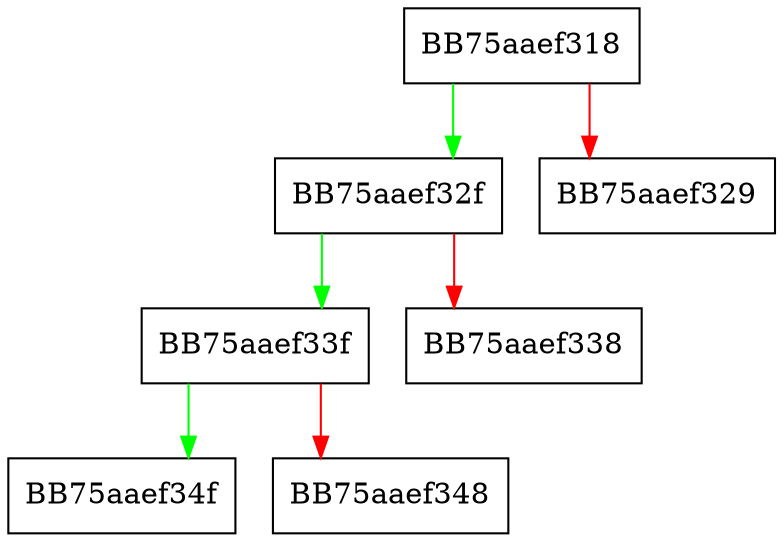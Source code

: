 digraph HexToInt {
  node [shape="box"];
  graph [splines=ortho];
  BB75aaef318 -> BB75aaef32f [color="green"];
  BB75aaef318 -> BB75aaef329 [color="red"];
  BB75aaef32f -> BB75aaef33f [color="green"];
  BB75aaef32f -> BB75aaef338 [color="red"];
  BB75aaef33f -> BB75aaef34f [color="green"];
  BB75aaef33f -> BB75aaef348 [color="red"];
}